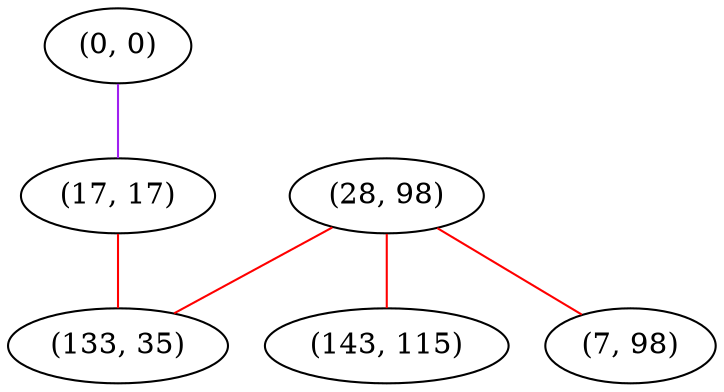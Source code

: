 graph "" {
"(0, 0)";
"(28, 98)";
"(143, 115)";
"(17, 17)";
"(7, 98)";
"(133, 35)";
"(0, 0)" -- "(17, 17)"  [color=purple, key=0, weight=4];
"(28, 98)" -- "(143, 115)"  [color=red, key=0, weight=1];
"(28, 98)" -- "(7, 98)"  [color=red, key=0, weight=1];
"(28, 98)" -- "(133, 35)"  [color=red, key=0, weight=1];
"(17, 17)" -- "(133, 35)"  [color=red, key=0, weight=1];
}
